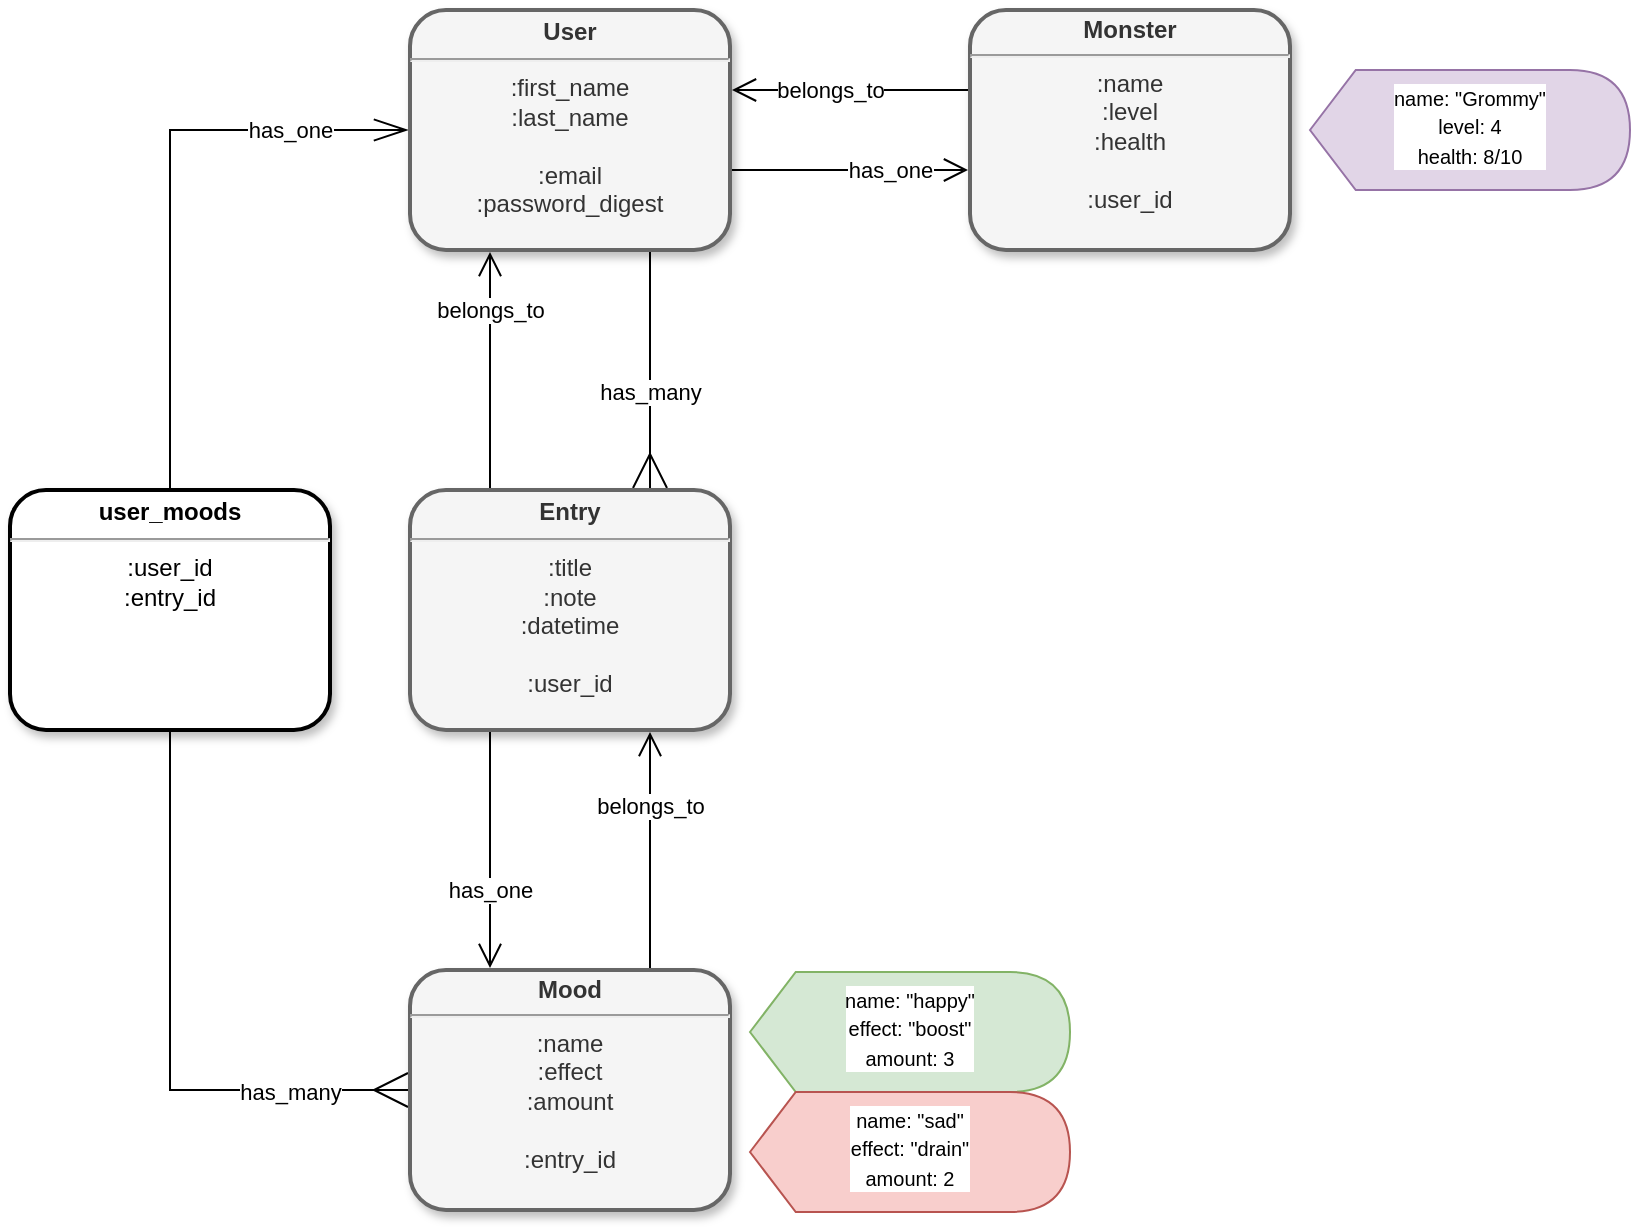 <mxfile version="14.2.4" type="embed">
    <diagram id="RYIWCqvo5ib80Qj71-xO" name="Page-1">
        <mxGraphModel dx="1280" dy="613" grid="1" gridSize="10" guides="1" tooltips="0" connect="1" arrows="1" fold="1" page="1" pageScale="1" pageWidth="1100" pageHeight="850" math="0" shadow="0">
            <root>
                <mxCell id="0"/>
                <mxCell id="1" parent="0"/>
                <mxCell id="BWyOHfadWM58S0qas0ry-14" style="edgeStyle=orthogonalEdgeStyle;rounded=0;orthogonalLoop=1;jettySize=auto;html=1;endArrow=open;endFill=0;endSize=10;" parent="1" source="BWyOHfadWM58S0qas0ry-3" target="BWyOHfadWM58S0qas0ry-7" edge="1">
                    <mxGeometry relative="1" as="geometry">
                        <Array as="points">
                            <mxPoint x="660" y="200"/>
                            <mxPoint x="660" y="200"/>
                        </Array>
                    </mxGeometry>
                </mxCell>
                <mxCell id="BWyOHfadWM58S0qas0ry-23" value="has_one" style="edgeLabel;html=1;align=center;verticalAlign=middle;resizable=0;points=[];" parent="BWyOHfadWM58S0qas0ry-14" vertex="1" connectable="0">
                    <mxGeometry x="-0.006" y="-4" relative="1" as="geometry">
                        <mxPoint x="20.67" y="-4" as="offset"/>
                    </mxGeometry>
                </mxCell>
                <mxCell id="BWyOHfadWM58S0qas0ry-15" style="edgeStyle=orthogonalEdgeStyle;rounded=0;orthogonalLoop=1;jettySize=auto;html=1;endArrow=ERmany;endFill=0;endSize=15;" parent="1" source="BWyOHfadWM58S0qas0ry-3" target="BWyOHfadWM58S0qas0ry-12" edge="1">
                    <mxGeometry relative="1" as="geometry">
                        <Array as="points">
                            <mxPoint x="550" y="290"/>
                            <mxPoint x="550" y="290"/>
                        </Array>
                    </mxGeometry>
                </mxCell>
                <mxCell id="BWyOHfadWM58S0qas0ry-24" value="has_many" style="edgeLabel;html=1;align=center;verticalAlign=middle;resizable=0;points=[];" parent="BWyOHfadWM58S0qas0ry-15" vertex="1" connectable="0">
                    <mxGeometry x="0.345" relative="1" as="geometry">
                        <mxPoint y="-10.17" as="offset"/>
                    </mxGeometry>
                </mxCell>
                <mxCell id="BWyOHfadWM58S0qas0ry-28" style="rounded=0;orthogonalLoop=1;jettySize=auto;html=1;startArrow=openThin;startFill=0;startSize=15;endArrow=ERmany;endFill=0;endSize=15;jumpStyle=gap;entryX=0;entryY=0.5;entryDx=0;entryDy=0;edgeStyle=elbowEdgeStyle;targetPerimeterSpacing=0;" parent="1" target="BWyOHfadWM58S0qas0ry-13" edge="1">
                    <mxGeometry relative="1" as="geometry">
                        <mxPoint x="429" y="180" as="sourcePoint"/>
                        <Array as="points">
                            <mxPoint x="310" y="370"/>
                            <mxPoint x="390" y="390"/>
                            <mxPoint x="350" y="420"/>
                        </Array>
                    </mxGeometry>
                </mxCell>
                <mxCell id="BWyOHfadWM58S0qas0ry-30" value="has_one" style="edgeLabel;html=1;align=center;verticalAlign=middle;resizable=0;points=[];" parent="BWyOHfadWM58S0qas0ry-28" vertex="1" connectable="0">
                    <mxGeometry x="-0.712" y="1" relative="1" as="geometry">
                        <mxPoint x="44.33" y="-1" as="offset"/>
                    </mxGeometry>
                </mxCell>
                <mxCell id="BWyOHfadWM58S0qas0ry-31" value="has_many" style="edgeLabel;html=1;align=center;verticalAlign=middle;resizable=0;points=[];" parent="BWyOHfadWM58S0qas0ry-28" vertex="1" connectable="0">
                    <mxGeometry x="0.78" y="-1" relative="1" as="geometry">
                        <mxPoint x="19.83" as="offset"/>
                    </mxGeometry>
                </mxCell>
                <mxCell id="BWyOHfadWM58S0qas0ry-3" value="&lt;p style=&quot;margin: 4px 0px 0px; font-size: 12px;&quot;&gt;&lt;b style=&quot;font-size: 12px;&quot;&gt;User&lt;/b&gt;&lt;/p&gt;&lt;hr style=&quot;font-size: 12px;&quot;&gt;:first_name&lt;br style=&quot;font-size: 12px;&quot;&gt;:last_name&lt;br style=&quot;font-size: 12px;&quot;&gt;&lt;br style=&quot;font-size: 12px;&quot;&gt;:email&lt;br style=&quot;font-size: 12px;&quot;&gt;:password_digest&lt;br style=&quot;font-size: 12px;&quot;&gt;&lt;p style=&quot;font-size: 12px;&quot;&gt;&lt;/p&gt;" style="verticalAlign=middle;align=center;overflow=fill;fontSize=12;fontFamily=Helvetica;html=1;perimeterSpacing=1;rounded=1;glass=0;shadow=1;sketch=0;strokeWidth=2;fillColor=#f5f5f5;strokeColor=#666666;fontColor=#333333;" parent="1" vertex="1">
                    <mxGeometry x="430" y="120" width="160" height="120" as="geometry"/>
                </mxCell>
                <mxCell id="BWyOHfadWM58S0qas0ry-19" style="edgeStyle=orthogonalEdgeStyle;rounded=0;orthogonalLoop=1;jettySize=auto;html=1;endArrow=open;endFill=0;endSize=10;" parent="1" source="BWyOHfadWM58S0qas0ry-7" target="BWyOHfadWM58S0qas0ry-3" edge="1">
                    <mxGeometry relative="1" as="geometry">
                        <Array as="points">
                            <mxPoint x="670" y="160"/>
                            <mxPoint x="670" y="160"/>
                        </Array>
                    </mxGeometry>
                </mxCell>
                <mxCell id="BWyOHfadWM58S0qas0ry-22" value="belongs_to" style="edgeLabel;html=1;align=center;verticalAlign=middle;resizable=0;points=[];" parent="BWyOHfadWM58S0qas0ry-19" vertex="1" connectable="0">
                    <mxGeometry x="-0.319" y="-1" relative="1" as="geometry">
                        <mxPoint x="-29" y="1" as="offset"/>
                    </mxGeometry>
                </mxCell>
                <mxCell id="BWyOHfadWM58S0qas0ry-7" value="&lt;p style=&quot;margin: 4px 0px 0px ; line-height: 100% ; font-size: 12px&quot;&gt;&lt;b style=&quot;font-size: 12px&quot;&gt;Monster&lt;/b&gt;&lt;/p&gt;&lt;hr style=&quot;font-size: 12px&quot;&gt;:name&lt;br&gt;:level&lt;br style=&quot;font-size: 12px&quot;&gt;:health&lt;br style=&quot;font-size: 12px&quot;&gt;&lt;br style=&quot;font-size: 12px&quot;&gt;:user_id" style="verticalAlign=middle;align=center;overflow=fill;fontSize=12;fontFamily=Helvetica;html=1;perimeterSpacing=1;rounded=1;glass=0;shadow=1;sketch=0;strokeWidth=2;fillColor=#f5f5f5;strokeColor=#666666;fontColor=#333333;" parent="1" vertex="1">
                    <mxGeometry x="710" y="120" width="160" height="120" as="geometry"/>
                </mxCell>
                <mxCell id="BWyOHfadWM58S0qas0ry-16" style="edgeStyle=orthogonalEdgeStyle;rounded=0;orthogonalLoop=1;jettySize=auto;html=1;endArrow=open;endFill=0;endSize=10;" parent="1" source="BWyOHfadWM58S0qas0ry-12" target="BWyOHfadWM58S0qas0ry-13" edge="1">
                    <mxGeometry relative="1" as="geometry">
                        <Array as="points">
                            <mxPoint x="470" y="550"/>
                            <mxPoint x="470" y="550"/>
                        </Array>
                    </mxGeometry>
                </mxCell>
                <mxCell id="BWyOHfadWM58S0qas0ry-17" value="has_one" style="edgeLabel;html=1;align=center;verticalAlign=middle;resizable=0;points=[];" parent="BWyOHfadWM58S0qas0ry-16" vertex="1" connectable="0">
                    <mxGeometry x="-0.051" relative="1" as="geometry">
                        <mxPoint y="23.17" as="offset"/>
                    </mxGeometry>
                </mxCell>
                <mxCell id="BWyOHfadWM58S0qas0ry-20" style="edgeStyle=orthogonalEdgeStyle;rounded=0;orthogonalLoop=1;jettySize=auto;html=1;endArrow=open;endFill=0;endSize=10;" parent="1" source="BWyOHfadWM58S0qas0ry-12" target="BWyOHfadWM58S0qas0ry-3" edge="1">
                    <mxGeometry relative="1" as="geometry">
                        <Array as="points">
                            <mxPoint x="470" y="310"/>
                            <mxPoint x="470" y="310"/>
                        </Array>
                    </mxGeometry>
                </mxCell>
                <mxCell id="BWyOHfadWM58S0qas0ry-25" value="belongs_to" style="edgeLabel;html=1;align=center;verticalAlign=middle;resizable=0;points=[];" parent="BWyOHfadWM58S0qas0ry-20" vertex="1" connectable="0">
                    <mxGeometry x="-0.104" relative="1" as="geometry">
                        <mxPoint y="-36.5" as="offset"/>
                    </mxGeometry>
                </mxCell>
                <mxCell id="BWyOHfadWM58S0qas0ry-12" value="&lt;p style=&quot;margin: 4px 0px 0px ; font-size: 12px&quot;&gt;&lt;b style=&quot;font-size: 12px&quot;&gt;Entry&lt;/b&gt;&lt;/p&gt;&lt;hr style=&quot;font-size: 12px&quot;&gt;:title&lt;br style=&quot;font-size: 12px&quot;&gt;:note&lt;br&gt;:datetime&lt;br style=&quot;font-size: 12px&quot;&gt;&lt;br style=&quot;font-size: 12px&quot;&gt;:user_id" style="verticalAlign=middle;align=center;overflow=fill;fontSize=12;fontFamily=Helvetica;html=1;perimeterSpacing=1;rounded=1;glass=0;shadow=1;sketch=0;strokeWidth=2;fillColor=#f5f5f5;strokeColor=#666666;fontColor=#333333;" parent="1" vertex="1">
                    <mxGeometry x="430" y="360" width="160" height="120" as="geometry"/>
                </mxCell>
                <mxCell id="BWyOHfadWM58S0qas0ry-21" style="edgeStyle=orthogonalEdgeStyle;rounded=0;orthogonalLoop=1;jettySize=auto;html=1;endArrow=open;endFill=0;endSize=10;" parent="1" source="BWyOHfadWM58S0qas0ry-13" target="BWyOHfadWM58S0qas0ry-12" edge="1">
                    <mxGeometry relative="1" as="geometry">
                        <Array as="points">
                            <mxPoint x="550" y="540"/>
                            <mxPoint x="550" y="540"/>
                        </Array>
                    </mxGeometry>
                </mxCell>
                <mxCell id="BWyOHfadWM58S0qas0ry-26" value="belongs_to" style="edgeLabel;html=1;align=center;verticalAlign=middle;resizable=0;points=[];" parent="BWyOHfadWM58S0qas0ry-21" vertex="1" connectable="0">
                    <mxGeometry x="0.376" relative="1" as="geometry">
                        <mxPoint as="offset"/>
                    </mxGeometry>
                </mxCell>
                <mxCell id="BWyOHfadWM58S0qas0ry-13" value="&lt;p style=&quot;margin: 4px 0px 0px; line-height: 100%; font-size: 12px;&quot;&gt;&lt;b style=&quot;font-size: 12px;&quot;&gt;Mood&lt;/b&gt;&lt;/p&gt;&lt;hr style=&quot;font-size: 12px;&quot;&gt;:name&lt;br style=&quot;font-size: 12px;&quot;&gt;:effect&lt;br style=&quot;font-size: 12px;&quot;&gt;:amount&lt;br style=&quot;font-size: 12px;&quot;&gt;&lt;br style=&quot;font-size: 12px;&quot;&gt;:entry_id" style="verticalAlign=middle;align=center;overflow=fill;fontSize=12;fontFamily=Helvetica;html=1;perimeterSpacing=1;rounded=1;glass=0;shadow=1;sketch=0;strokeWidth=2;fillColor=#f5f5f5;strokeColor=#666666;fontColor=#333333;" parent="1" vertex="1">
                    <mxGeometry x="430" y="600" width="160" height="120" as="geometry"/>
                </mxCell>
                <mxCell id="BWyOHfadWM58S0qas0ry-33" value="&lt;p style=&quot;margin: 4px 0px 0px ; font-size: 12px&quot;&gt;&lt;b&gt;user_moods&lt;/b&gt;&lt;/p&gt;&lt;hr&gt;:user_id&lt;br&gt;:entry_id" style="verticalAlign=middle;align=center;overflow=fill;fontSize=12;fontFamily=Helvetica;html=1;perimeterSpacing=1;rounded=1;glass=0;shadow=1;sketch=0;strokeWidth=2;" parent="1" vertex="1">
                    <mxGeometry x="230" y="360" width="160" height="120" as="geometry"/>
                </mxCell>
                <mxCell id="4" value="&lt;font size=&quot;1&quot;&gt;name: &quot;happy&quot;&lt;br&gt;effect: &quot;boost&quot;&lt;br&gt;amount: 3&lt;br&gt;&lt;/font&gt;" style="shape=display;whiteSpace=wrap;html=1;size=0.143;fillColor=#d5e8d4;strokeColor=#82b366;verticalAlign=top;align=center;fontColor=#000000;labelBackgroundColor=#ffffff;" vertex="1" parent="1">
                    <mxGeometry x="600" y="601" width="160" height="60" as="geometry"/>
                </mxCell>
                <mxCell id="7" value="&lt;font size=&quot;1&quot;&gt;&lt;font color=&quot;#000000&quot;&gt;name: &quot;sad&quot;&lt;br&gt;effect: &quot;drain&quot;&lt;br&gt;amount: 2&lt;/font&gt;&lt;br&gt;&lt;/font&gt;" style="shape=display;whiteSpace=wrap;html=1;size=0.143;fillColor=#f8cecc;strokeColor=#b85450;verticalAlign=top;align=center;labelBackgroundColor=#ffffff;" vertex="1" parent="1">
                    <mxGeometry x="600" y="661" width="160" height="60" as="geometry"/>
                </mxCell>
                <mxCell id="8" value="&lt;font size=&quot;1&quot;&gt;name: &quot;Grommy&quot;&lt;br&gt;level: 4&lt;br&gt;health: 8/10&lt;br&gt;&lt;/font&gt;" style="shape=display;whiteSpace=wrap;html=1;size=0.143;fillColor=#e1d5e7;strokeColor=#9673a6;verticalAlign=top;align=center;labelBackgroundColor=#ffffff;fontColor=#000000;" vertex="1" parent="1">
                    <mxGeometry x="880" y="150" width="160" height="60" as="geometry"/>
                </mxCell>
            </root>
        </mxGraphModel>
    </diagram>
</mxfile>